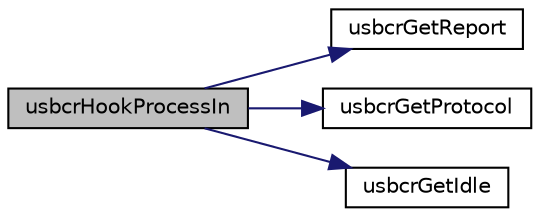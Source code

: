 digraph "usbcrHookProcessIn"
{
  edge [fontname="Helvetica",fontsize="10",labelfontname="Helvetica",labelfontsize="10"];
  node [fontname="Helvetica",fontsize="10",shape=record];
  rankdir="LR";
  Node1 [label="usbcrHookProcessIn",height=0.2,width=0.4,color="black", fillcolor="grey75", style="filled" fontcolor="black"];
  Node1 -> Node2 [color="midnightblue",fontsize="10",style="solid",fontname="Helvetica"];
  Node2 [label="usbcrGetReport",height=0.2,width=0.4,color="black", fillcolor="white", style="filled",URL="$usb__class__requests_8c.html#a71f544eb4d85d91a358c745693971340"];
  Node1 -> Node3 [color="midnightblue",fontsize="10",style="solid",fontname="Helvetica"];
  Node3 [label="usbcrGetProtocol",height=0.2,width=0.4,color="black", fillcolor="white", style="filled",URL="$usb__class__requests_8c.html#a8ba8334e5a5cb408a4748e35c68e175c"];
  Node1 -> Node4 [color="midnightblue",fontsize="10",style="solid",fontname="Helvetica"];
  Node4 [label="usbcrGetIdle",height=0.2,width=0.4,color="black", fillcolor="white", style="filled",URL="$usb__class__requests_8c.html#aaa34cfeb2aef987ccef6aab5136867ec"];
}
